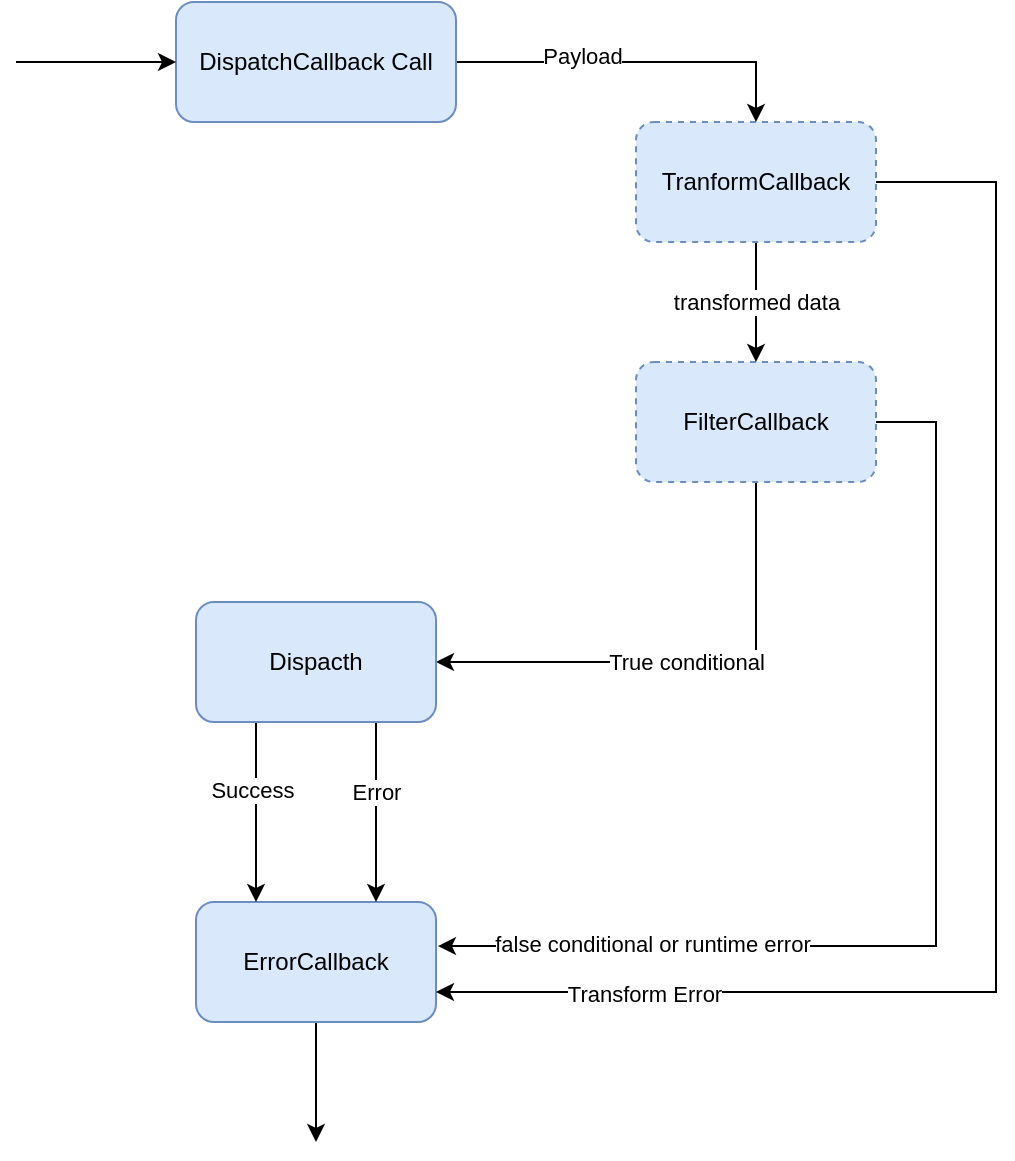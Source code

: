 <mxfile version="15.2.7" type="google"><diagram id="lAPCey9m_aJhw9TY8-Bo" name="Page-1"><mxGraphModel dx="1102" dy="561" grid="1" gridSize="10" guides="1" tooltips="1" connect="1" arrows="1" fold="1" page="1" pageScale="1" pageWidth="827" pageHeight="827" math="0" shadow="0"><root><mxCell id="0"/><mxCell id="1" parent="0"/><mxCell id="DsVD9LqijsrTKCRspdwg-16" style="edgeStyle=orthogonalEdgeStyle;rounded=0;orthogonalLoop=1;jettySize=auto;html=1;exitX=0.5;exitY=1;exitDx=0;exitDy=0;" edge="1" parent="1" source="DsVD9LqijsrTKCRspdwg-1"><mxGeometry relative="1" as="geometry"><mxPoint x="180" y="590" as="targetPoint"/></mxGeometry></mxCell><mxCell id="DsVD9LqijsrTKCRspdwg-1" value="ErrorCallback" style="rounded=1;whiteSpace=wrap;html=1;fillColor=#dae8fc;strokeColor=#6c8ebf;" vertex="1" parent="1"><mxGeometry x="120" y="470" width="120" height="60" as="geometry"/></mxCell><mxCell id="DsVD9LqijsrTKCRspdwg-11" style="edgeStyle=orthogonalEdgeStyle;rounded=0;orthogonalLoop=1;jettySize=auto;html=1;exitX=1;exitY=0.5;exitDx=0;exitDy=0;entryX=1.008;entryY=0.367;entryDx=0;entryDy=0;entryPerimeter=0;" edge="1" parent="1" source="DsVD9LqijsrTKCRspdwg-3" target="DsVD9LqijsrTKCRspdwg-1"><mxGeometry relative="1" as="geometry"><Array as="points"><mxPoint x="490" y="230"/><mxPoint x="490" y="492"/></Array></mxGeometry></mxCell><mxCell id="DsVD9LqijsrTKCRspdwg-19" value="&lt;span class=&quot;VIiyi&quot; lang=&quot;en&quot;&gt;&lt;span class=&quot;JLqJ4b ChMk0b&quot;&gt;&lt;span&gt;false conditional&lt;/span&gt;&lt;/span&gt;&lt;/span&gt; or runtime error" style="edgeLabel;html=1;align=center;verticalAlign=middle;resizable=0;points=[];" vertex="1" connectable="0" parent="DsVD9LqijsrTKCRspdwg-11"><mxGeometry x="0.604" y="-1" relative="1" as="geometry"><mxPoint as="offset"/></mxGeometry></mxCell><mxCell id="DsVD9LqijsrTKCRspdwg-13" value="&lt;span class=&quot;VIiyi&quot; lang=&quot;en&quot;&gt;&lt;span class=&quot;JLqJ4b ChMk0b&quot;&gt;&lt;span&gt;True conditional&lt;/span&gt;&lt;/span&gt;&lt;/span&gt; " style="edgeStyle=orthogonalEdgeStyle;rounded=0;orthogonalLoop=1;jettySize=auto;html=1;exitX=0.5;exitY=1;exitDx=0;exitDy=0;entryX=1;entryY=0.5;entryDx=0;entryDy=0;" edge="1" parent="1" source="DsVD9LqijsrTKCRspdwg-3" target="DsVD9LqijsrTKCRspdwg-5"><mxGeometry relative="1" as="geometry"/></mxCell><mxCell id="DsVD9LqijsrTKCRspdwg-3" value="FilterCallback" style="rounded=1;whiteSpace=wrap;html=1;dashed=1;fillColor=#dae8fc;strokeColor=#6c8ebf;" vertex="1" parent="1"><mxGeometry x="340" y="200" width="120" height="60" as="geometry"/></mxCell><mxCell id="DsVD9LqijsrTKCRspdwg-9" value="transformed data" style="edgeStyle=orthogonalEdgeStyle;rounded=0;orthogonalLoop=1;jettySize=auto;html=1;exitX=0.5;exitY=1;exitDx=0;exitDy=0;entryX=0.5;entryY=0;entryDx=0;entryDy=0;" edge="1" parent="1" source="DsVD9LqijsrTKCRspdwg-4" target="DsVD9LqijsrTKCRspdwg-3"><mxGeometry relative="1" as="geometry"/></mxCell><mxCell id="DsVD9LqijsrTKCRspdwg-10" style="edgeStyle=orthogonalEdgeStyle;rounded=0;orthogonalLoop=1;jettySize=auto;html=1;exitX=1;exitY=0.5;exitDx=0;exitDy=0;entryX=1;entryY=0.75;entryDx=0;entryDy=0;" edge="1" parent="1" source="DsVD9LqijsrTKCRspdwg-4" target="DsVD9LqijsrTKCRspdwg-1"><mxGeometry relative="1" as="geometry"><Array as="points"><mxPoint x="520" y="110"/><mxPoint x="520" y="515"/></Array></mxGeometry></mxCell><mxCell id="DsVD9LqijsrTKCRspdwg-23" value="Transform Error" style="edgeLabel;html=1;align=center;verticalAlign=middle;resizable=0;points=[];" vertex="1" connectable="0" parent="DsVD9LqijsrTKCRspdwg-10"><mxGeometry x="0.722" y="1" relative="1" as="geometry"><mxPoint as="offset"/></mxGeometry></mxCell><mxCell id="DsVD9LqijsrTKCRspdwg-4" value="TranformCallback" style="rounded=1;whiteSpace=wrap;html=1;dashed=1;fillColor=#dae8fc;strokeColor=#6c8ebf;" vertex="1" parent="1"><mxGeometry x="340" y="80" width="120" height="60" as="geometry"/></mxCell><mxCell id="DsVD9LqijsrTKCRspdwg-12" style="edgeStyle=orthogonalEdgeStyle;rounded=0;orthogonalLoop=1;jettySize=auto;html=1;exitX=0.25;exitY=1;exitDx=0;exitDy=0;entryX=0.25;entryY=0;entryDx=0;entryDy=0;" edge="1" parent="1" source="DsVD9LqijsrTKCRspdwg-5" target="DsVD9LqijsrTKCRspdwg-1"><mxGeometry relative="1" as="geometry"/></mxCell><mxCell id="DsVD9LqijsrTKCRspdwg-27" value="Success" style="edgeLabel;html=1;align=center;verticalAlign=middle;resizable=0;points=[];" vertex="1" connectable="0" parent="DsVD9LqijsrTKCRspdwg-12"><mxGeometry x="-0.178" y="-2" relative="1" as="geometry"><mxPoint y="-3" as="offset"/></mxGeometry></mxCell><mxCell id="DsVD9LqijsrTKCRspdwg-25" style="edgeStyle=orthogonalEdgeStyle;rounded=0;orthogonalLoop=1;jettySize=auto;html=1;exitX=0.75;exitY=1;exitDx=0;exitDy=0;entryX=0.75;entryY=0;entryDx=0;entryDy=0;" edge="1" parent="1" source="DsVD9LqijsrTKCRspdwg-5" target="DsVD9LqijsrTKCRspdwg-1"><mxGeometry relative="1" as="geometry"/></mxCell><mxCell id="DsVD9LqijsrTKCRspdwg-26" value="Error" style="edgeLabel;html=1;align=center;verticalAlign=middle;resizable=0;points=[];" vertex="1" connectable="0" parent="DsVD9LqijsrTKCRspdwg-25"><mxGeometry x="-0.344" relative="1" as="geometry"><mxPoint y="5" as="offset"/></mxGeometry></mxCell><mxCell id="DsVD9LqijsrTKCRspdwg-5" value="Dispacth" style="rounded=1;whiteSpace=wrap;html=1;fillColor=#dae8fc;strokeColor=#6c8ebf;" vertex="1" parent="1"><mxGeometry x="120" y="320" width="120" height="60" as="geometry"/></mxCell><mxCell id="DsVD9LqijsrTKCRspdwg-7" style="edgeStyle=orthogonalEdgeStyle;rounded=0;orthogonalLoop=1;jettySize=auto;html=1;entryX=0.5;entryY=0;entryDx=0;entryDy=0;" edge="1" parent="1" source="DsVD9LqijsrTKCRspdwg-6" target="DsVD9LqijsrTKCRspdwg-4"><mxGeometry relative="1" as="geometry"/></mxCell><mxCell id="DsVD9LqijsrTKCRspdwg-8" value="Payload" style="edgeLabel;html=1;align=center;verticalAlign=middle;resizable=0;points=[];" vertex="1" connectable="0" parent="DsVD9LqijsrTKCRspdwg-7"><mxGeometry x="-0.3" y="3" relative="1" as="geometry"><mxPoint as="offset"/></mxGeometry></mxCell><mxCell id="DsVD9LqijsrTKCRspdwg-6" value="DispatchCallback Call" style="rounded=1;whiteSpace=wrap;html=1;fillColor=#dae8fc;strokeColor=#6c8ebf;" vertex="1" parent="1"><mxGeometry x="110" y="20" width="140" height="60" as="geometry"/></mxCell><mxCell id="DsVD9LqijsrTKCRspdwg-28" value="" style="endArrow=classic;html=1;entryX=0;entryY=0.5;entryDx=0;entryDy=0;" edge="1" parent="1" target="DsVD9LqijsrTKCRspdwg-6"><mxGeometry width="50" height="50" relative="1" as="geometry"><mxPoint x="30" y="50" as="sourcePoint"/><mxPoint x="270" as="targetPoint"/></mxGeometry></mxCell></root></mxGraphModel></diagram></mxfile>